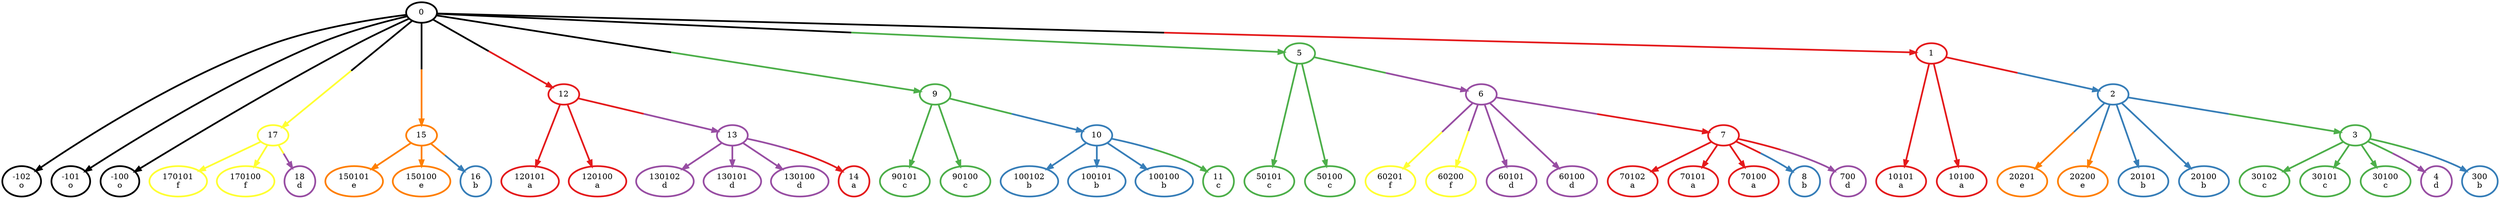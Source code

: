 digraph T {
	{
		rank=same
		55 [penwidth=3,colorscheme=set19,color=6,label="170101\nf"]
		54 [penwidth=3,colorscheme=set19,color=6,label="170100\nf"]
		53 [penwidth=3,colorscheme=set19,color=4,label="18\nd"]
		52 [penwidth=3,colorscheme=set19,color=5,label="150101\ne"]
		51 [penwidth=3,colorscheme=set19,color=5,label="150100\ne"]
		50 [penwidth=3,colorscheme=set19,color=2,label="16\nb"]
		49 [penwidth=3,colorscheme=set19,color=4,label="130102\nd"]
		48 [penwidth=3,colorscheme=set19,color=4,label="130101\nd"]
		47 [penwidth=3,colorscheme=set19,color=4,label="130100\nd"]
		46 [penwidth=3,colorscheme=set19,color=1,label="14\na"]
		45 [penwidth=3,colorscheme=set19,color=1,label="120101\na"]
		44 [penwidth=3,colorscheme=set19,color=1,label="120100\na"]
		42 [penwidth=3,colorscheme=set19,color=2,label="100102\nb"]
		41 [penwidth=3,colorscheme=set19,color=2,label="100101\nb"]
		40 [penwidth=3,colorscheme=set19,color=2,label="100100\nb"]
		39 [penwidth=3,colorscheme=set19,color=3,label="11\nc"]
		38 [penwidth=3,colorscheme=set19,color=3,label="90101\nc"]
		37 [penwidth=3,colorscheme=set19,color=3,label="90100\nc"]
		35 [penwidth=3,colorscheme=set19,color=1,label="70102\na"]
		34 [penwidth=3,colorscheme=set19,color=1,label="70101\na"]
		33 [penwidth=3,colorscheme=set19,color=1,label="70100\na"]
		32 [penwidth=3,colorscheme=set19,color=2,label="8\nb"]
		31 [penwidth=3,colorscheme=set19,color=4,label="700\nd"]
		30 [penwidth=3,colorscheme=set19,color=6,label="60201\nf"]
		29 [penwidth=3,colorscheme=set19,color=6,label="60200\nf"]
		28 [penwidth=3,colorscheme=set19,color=4,label="60101\nd"]
		27 [penwidth=3,colorscheme=set19,color=4,label="60100\nd"]
		25 [penwidth=3,colorscheme=set19,color=3,label="50101\nc"]
		24 [penwidth=3,colorscheme=set19,color=3,label="50100\nc"]
		22 [penwidth=3,colorscheme=set19,color=3,label="30102\nc"]
		21 [penwidth=3,colorscheme=set19,color=3,label="30101\nc"]
		20 [penwidth=3,colorscheme=set19,color=3,label="30100\nc"]
		19 [penwidth=3,colorscheme=set19,color=4,label="4\nd"]
		18 [penwidth=3,colorscheme=set19,color=2,label="300\nb"]
		17 [penwidth=3,colorscheme=set19,color=5,label="20201\ne"]
		16 [penwidth=3,colorscheme=set19,color=5,label="20200\ne"]
		15 [penwidth=3,colorscheme=set19,color=2,label="20101\nb"]
		14 [penwidth=3,colorscheme=set19,color=2,label="20100\nb"]
		12 [penwidth=3,colorscheme=set19,color=1,label="10101\na"]
		11 [penwidth=3,colorscheme=set19,color=1,label="10100\na"]
		9 [penwidth=3,colorscheme=set19,color=502113071,label="-102\no"]
		8 [penwidth=3,colorscheme=set19,color=502113071,label="-101\no"]
		7 [penwidth=3,colorscheme=set19,color=502113071,label="-100\no"]
	}
	43 [penwidth=3,colorscheme=set19,color=4,label="13"]
	36 [penwidth=3,colorscheme=set19,color=2,label="10"]
	26 [penwidth=3,colorscheme=set19,color=1,label="7"]
	23 [penwidth=3,colorscheme=set19,color=4,label="6"]
	13 [penwidth=3,colorscheme=set19,color=3,label="3"]
	10 [penwidth=3,colorscheme=set19,color=2,label="2"]
	6 [penwidth=3,colorscheme=set19,color=6,label="17"]
	5 [penwidth=3,colorscheme=set19,color=5,label="15"]
	4 [penwidth=3,colorscheme=set19,color=1,label="12"]
	3 [penwidth=3,colorscheme=set19,color=3,label="9"]
	2 [penwidth=3,colorscheme=set19,color=3,label="5"]
	1 [penwidth=3,colorscheme=set19,color=1,label="1"]
	0 [penwidth=3,colorscheme=set19,color=502113071,label="0"]
	43 -> 49 [penwidth=3,colorscheme=set19,color=4]
	43 -> 48 [penwidth=3,colorscheme=set19,color=4]
	43 -> 47 [penwidth=3,colorscheme=set19,color=4]
	43 -> 46 [penwidth=3,colorscheme=set19,color="4;0.5:1"]
	36 -> 42 [penwidth=3,colorscheme=set19,color=2]
	36 -> 41 [penwidth=3,colorscheme=set19,color=2]
	36 -> 40 [penwidth=3,colorscheme=set19,color=2]
	36 -> 39 [penwidth=3,colorscheme=set19,color="2;0.5:3"]
	26 -> 35 [penwidth=3,colorscheme=set19,color=1]
	26 -> 34 [penwidth=3,colorscheme=set19,color=1]
	26 -> 33 [penwidth=3,colorscheme=set19,color=1]
	26 -> 32 [penwidth=3,colorscheme=set19,color="1;0.5:2"]
	26 -> 31 [penwidth=3,colorscheme=set19,color="1;0.5:4"]
	23 -> 30 [penwidth=3,colorscheme=set19,color="4;0.5:6"]
	23 -> 29 [penwidth=3,colorscheme=set19,color="4;0.5:6"]
	23 -> 28 [penwidth=3,colorscheme=set19,color=4]
	23 -> 27 [penwidth=3,colorscheme=set19,color=4]
	23 -> 26 [penwidth=3,colorscheme=set19,color="4;0.5:1"]
	13 -> 22 [penwidth=3,colorscheme=set19,color=3]
	13 -> 21 [penwidth=3,colorscheme=set19,color=3]
	13 -> 20 [penwidth=3,colorscheme=set19,color=3]
	13 -> 19 [penwidth=3,colorscheme=set19,color="3;0.5:4"]
	13 -> 18 [penwidth=3,colorscheme=set19,color="3;0.5:2"]
	10 -> 17 [penwidth=3,colorscheme=set19,color="2;0.5:5"]
	10 -> 16 [penwidth=3,colorscheme=set19,color="2;0.5:5"]
	10 -> 15 [penwidth=3,colorscheme=set19,color=2]
	10 -> 14 [penwidth=3,colorscheme=set19,color=2]
	10 -> 13 [penwidth=3,colorscheme=set19,color="2;0.5:3"]
	6 -> 55 [penwidth=3,colorscheme=set19,color=6]
	6 -> 54 [penwidth=3,colorscheme=set19,color=6]
	6 -> 53 [penwidth=3,colorscheme=set19,color="6;0.5:4"]
	5 -> 52 [penwidth=3,colorscheme=set19,color=5]
	5 -> 51 [penwidth=3,colorscheme=set19,color=5]
	5 -> 50 [penwidth=3,colorscheme=set19,color="5;0.5:2"]
	4 -> 45 [penwidth=3,colorscheme=set19,color=1]
	4 -> 44 [penwidth=3,colorscheme=set19,color=1]
	4 -> 43 [penwidth=3,colorscheme=set19,color="1;0.5:4"]
	3 -> 38 [penwidth=3,colorscheme=set19,color=3]
	3 -> 37 [penwidth=3,colorscheme=set19,color=3]
	3 -> 36 [penwidth=3,colorscheme=set19,color="3;0.5:2"]
	2 -> 25 [penwidth=3,colorscheme=set19,color=3]
	2 -> 24 [penwidth=3,colorscheme=set19,color=3]
	2 -> 23 [penwidth=3,colorscheme=set19,color="3;0.5:4"]
	1 -> 12 [penwidth=3,colorscheme=set19,color=1]
	1 -> 11 [penwidth=3,colorscheme=set19,color=1]
	1 -> 10 [penwidth=3,colorscheme=set19,color="1;0.5:2"]
	0 -> 9 [penwidth=3,colorscheme=set19,color=502113071]
	0 -> 8 [penwidth=3,colorscheme=set19,color=502113071]
	0 -> 7 [penwidth=3,colorscheme=set19,color=502113071]
	0 -> 6 [penwidth=3,colorscheme=set19,color="502113071;0.5:6"]
	0 -> 5 [penwidth=3,colorscheme=set19,color="502113071;0.5:5"]
	0 -> 4 [penwidth=3,colorscheme=set19,color="502113071;0.5:1"]
	0 -> 3 [penwidth=3,colorscheme=set19,color="502113071;0.5:3"]
	0 -> 2 [penwidth=3,colorscheme=set19,color="502113071;0.5:3"]
	0 -> 1 [penwidth=3,colorscheme=set19,color="502113071;0.5:1"]
}
